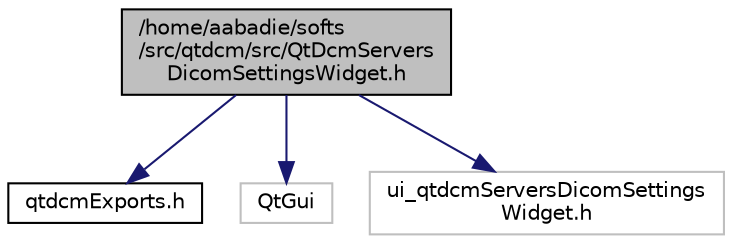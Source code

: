 digraph "/home/aabadie/softs/src/qtdcm/src/QtDcmServersDicomSettingsWidget.h"
{
  edge [fontname="Helvetica",fontsize="10",labelfontname="Helvetica",labelfontsize="10"];
  node [fontname="Helvetica",fontsize="10",shape=record];
  Node1 [label="/home/aabadie/softs\l/src/qtdcm/src/QtDcmServers\lDicomSettingsWidget.h",height=0.2,width=0.4,color="black", fillcolor="grey75", style="filled", fontcolor="black"];
  Node1 -> Node2 [color="midnightblue",fontsize="10",style="solid",fontname="Helvetica"];
  Node2 [label="qtdcmExports.h",height=0.2,width=0.4,color="black", fillcolor="white", style="filled",URL="$qtdcmExports_8h.html"];
  Node1 -> Node3 [color="midnightblue",fontsize="10",style="solid",fontname="Helvetica"];
  Node3 [label="QtGui",height=0.2,width=0.4,color="grey75", fillcolor="white", style="filled"];
  Node1 -> Node4 [color="midnightblue",fontsize="10",style="solid",fontname="Helvetica"];
  Node4 [label="ui_qtdcmServersDicomSettings\lWidget.h",height=0.2,width=0.4,color="grey75", fillcolor="white", style="filled"];
}
